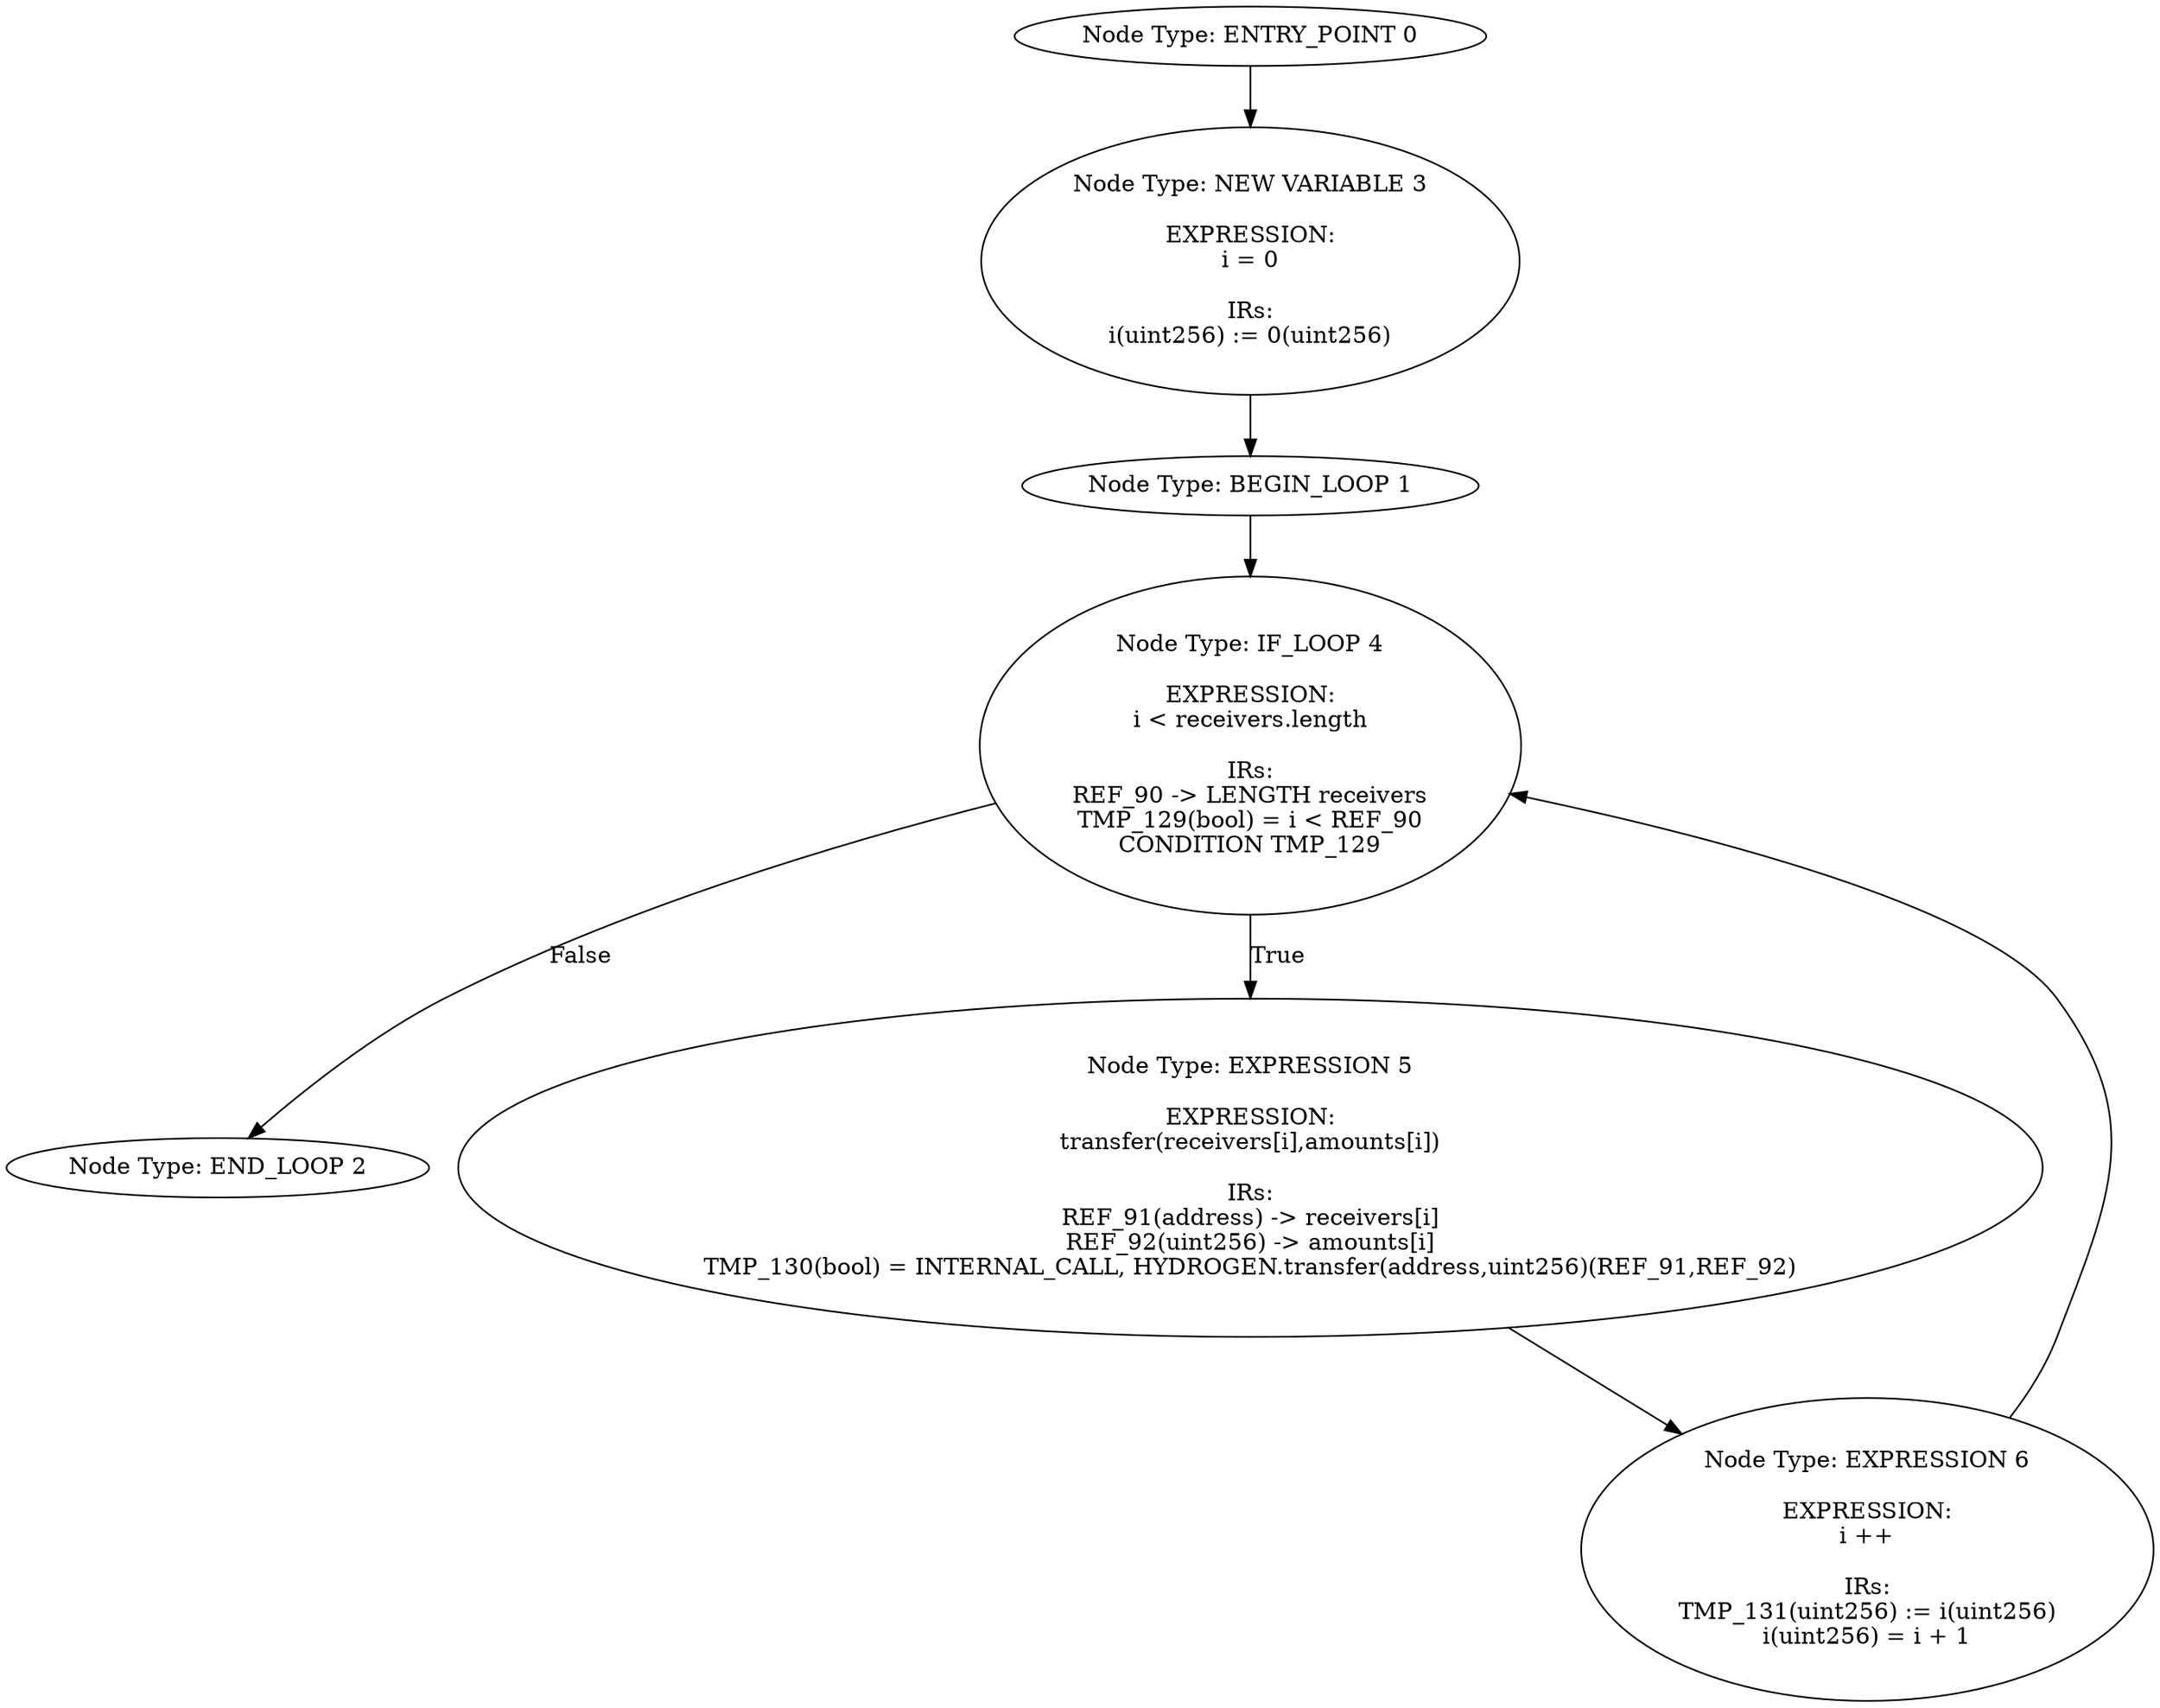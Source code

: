 digraph{
0[label="Node Type: ENTRY_POINT 0
"];
0->3;
1[label="Node Type: BEGIN_LOOP 1
"];
1->4;
2[label="Node Type: END_LOOP 2
"];
3[label="Node Type: NEW VARIABLE 3

EXPRESSION:
i = 0

IRs:
i(uint256) := 0(uint256)"];
3->1;
4[label="Node Type: IF_LOOP 4

EXPRESSION:
i < receivers.length

IRs:
REF_90 -> LENGTH receivers
TMP_129(bool) = i < REF_90
CONDITION TMP_129"];
4->5[label="True"];
4->2[label="False"];
5[label="Node Type: EXPRESSION 5

EXPRESSION:
transfer(receivers[i],amounts[i])

IRs:
REF_91(address) -> receivers[i]
REF_92(uint256) -> amounts[i]
TMP_130(bool) = INTERNAL_CALL, HYDROGEN.transfer(address,uint256)(REF_91,REF_92)"];
5->6;
6[label="Node Type: EXPRESSION 6

EXPRESSION:
i ++

IRs:
TMP_131(uint256) := i(uint256)
i(uint256) = i + 1"];
6->4;
}
